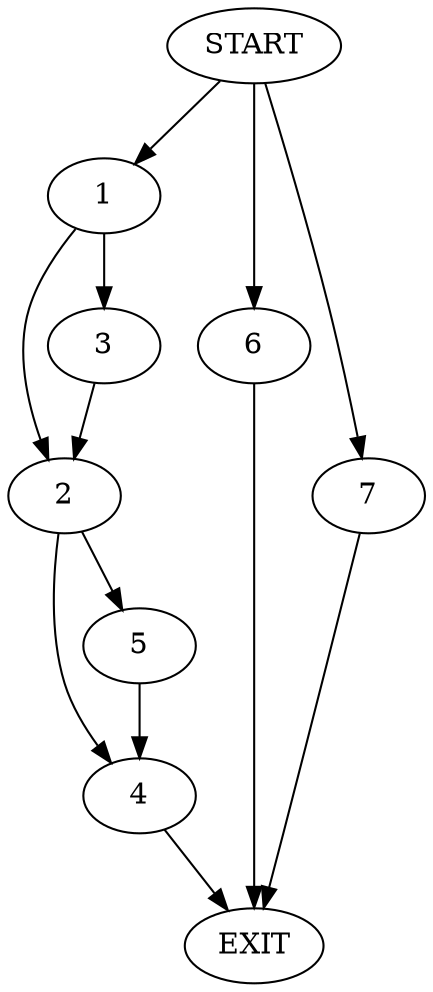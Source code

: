 digraph {
0 [label="START"]
8 [label="EXIT"]
0 -> 1
1 -> 2
1 -> 3
3 -> 2
2 -> 4
2 -> 5
4 -> 8
5 -> 4
0 -> 6
6 -> 8
0 -> 7
7 -> 8
}
